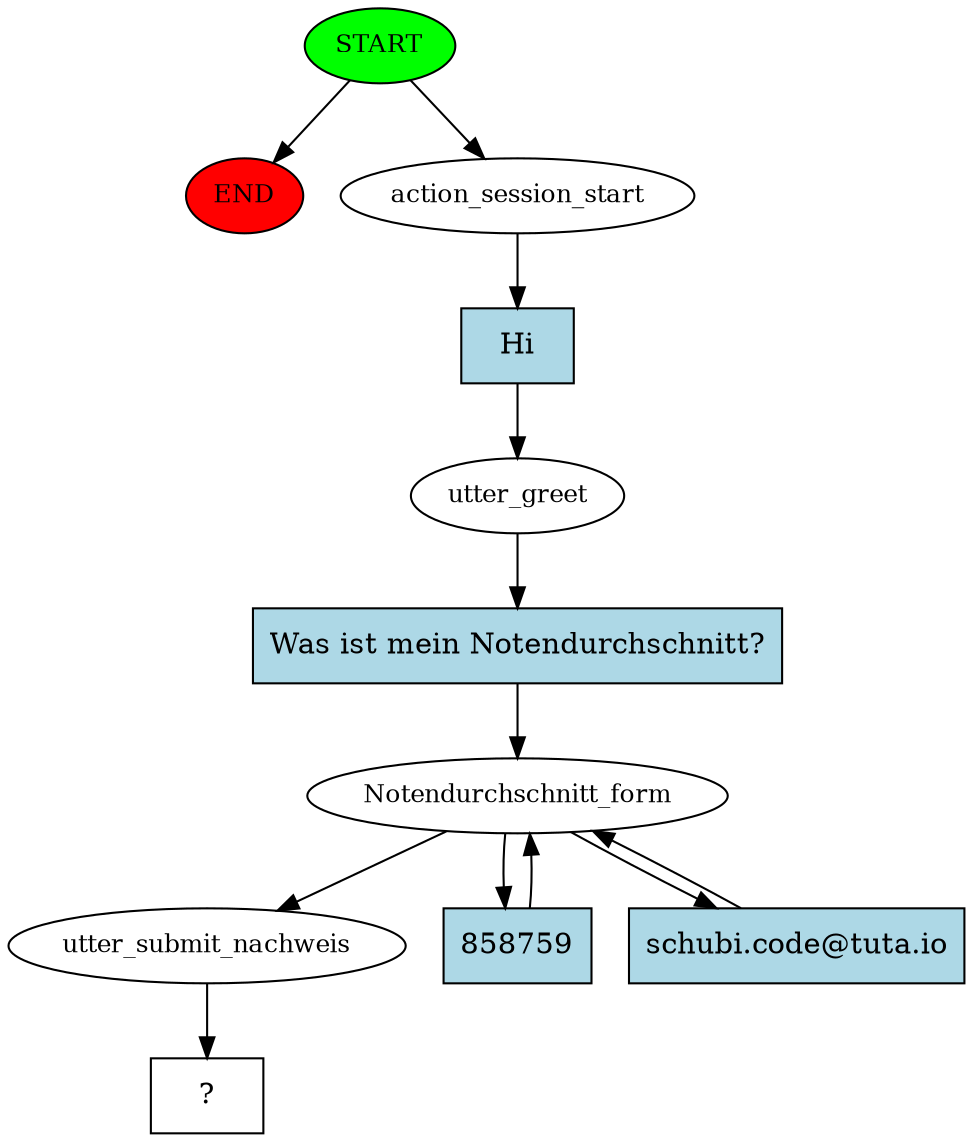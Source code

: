 digraph  {
0 [class="start active", fillcolor=green, fontsize=12, label=START, style=filled];
"-1" [class=end, fillcolor=red, fontsize=12, label=END, style=filled];
1 [class=active, fontsize=12, label=action_session_start];
2 [class=active, fontsize=12, label=utter_greet];
3 [class=active, fontsize=12, label=Notendurchschnitt_form];
6 [class=active, fontsize=12, label=utter_submit_nachweis];
7 [class="intent dashed active", label="  ?  ", shape=rect];
8 [class="intent active", fillcolor=lightblue, label=Hi, shape=rect, style=filled];
9 [class="intent active", fillcolor=lightblue, label="Was ist mein Notendurchschnitt?", shape=rect, style=filled];
10 [class="intent active", fillcolor=lightblue, label=858759, shape=rect, style=filled];
11 [class="intent active", fillcolor=lightblue, label="schubi.code@tuta.io", shape=rect, style=filled];
0 -> "-1"  [class="", key=NONE, label=""];
0 -> 1  [class=active, key=NONE, label=""];
1 -> 8  [class=active, key=0];
2 -> 9  [class=active, key=0];
3 -> 6  [class=active, key=NONE, label=""];
3 -> 10  [class=active, key=0];
3 -> 11  [class=active, key=0];
6 -> 7  [class=active, key=NONE, label=""];
8 -> 2  [class=active, key=0];
9 -> 3  [class=active, key=0];
10 -> 3  [class=active, key=0];
11 -> 3  [class=active, key=0];
}
